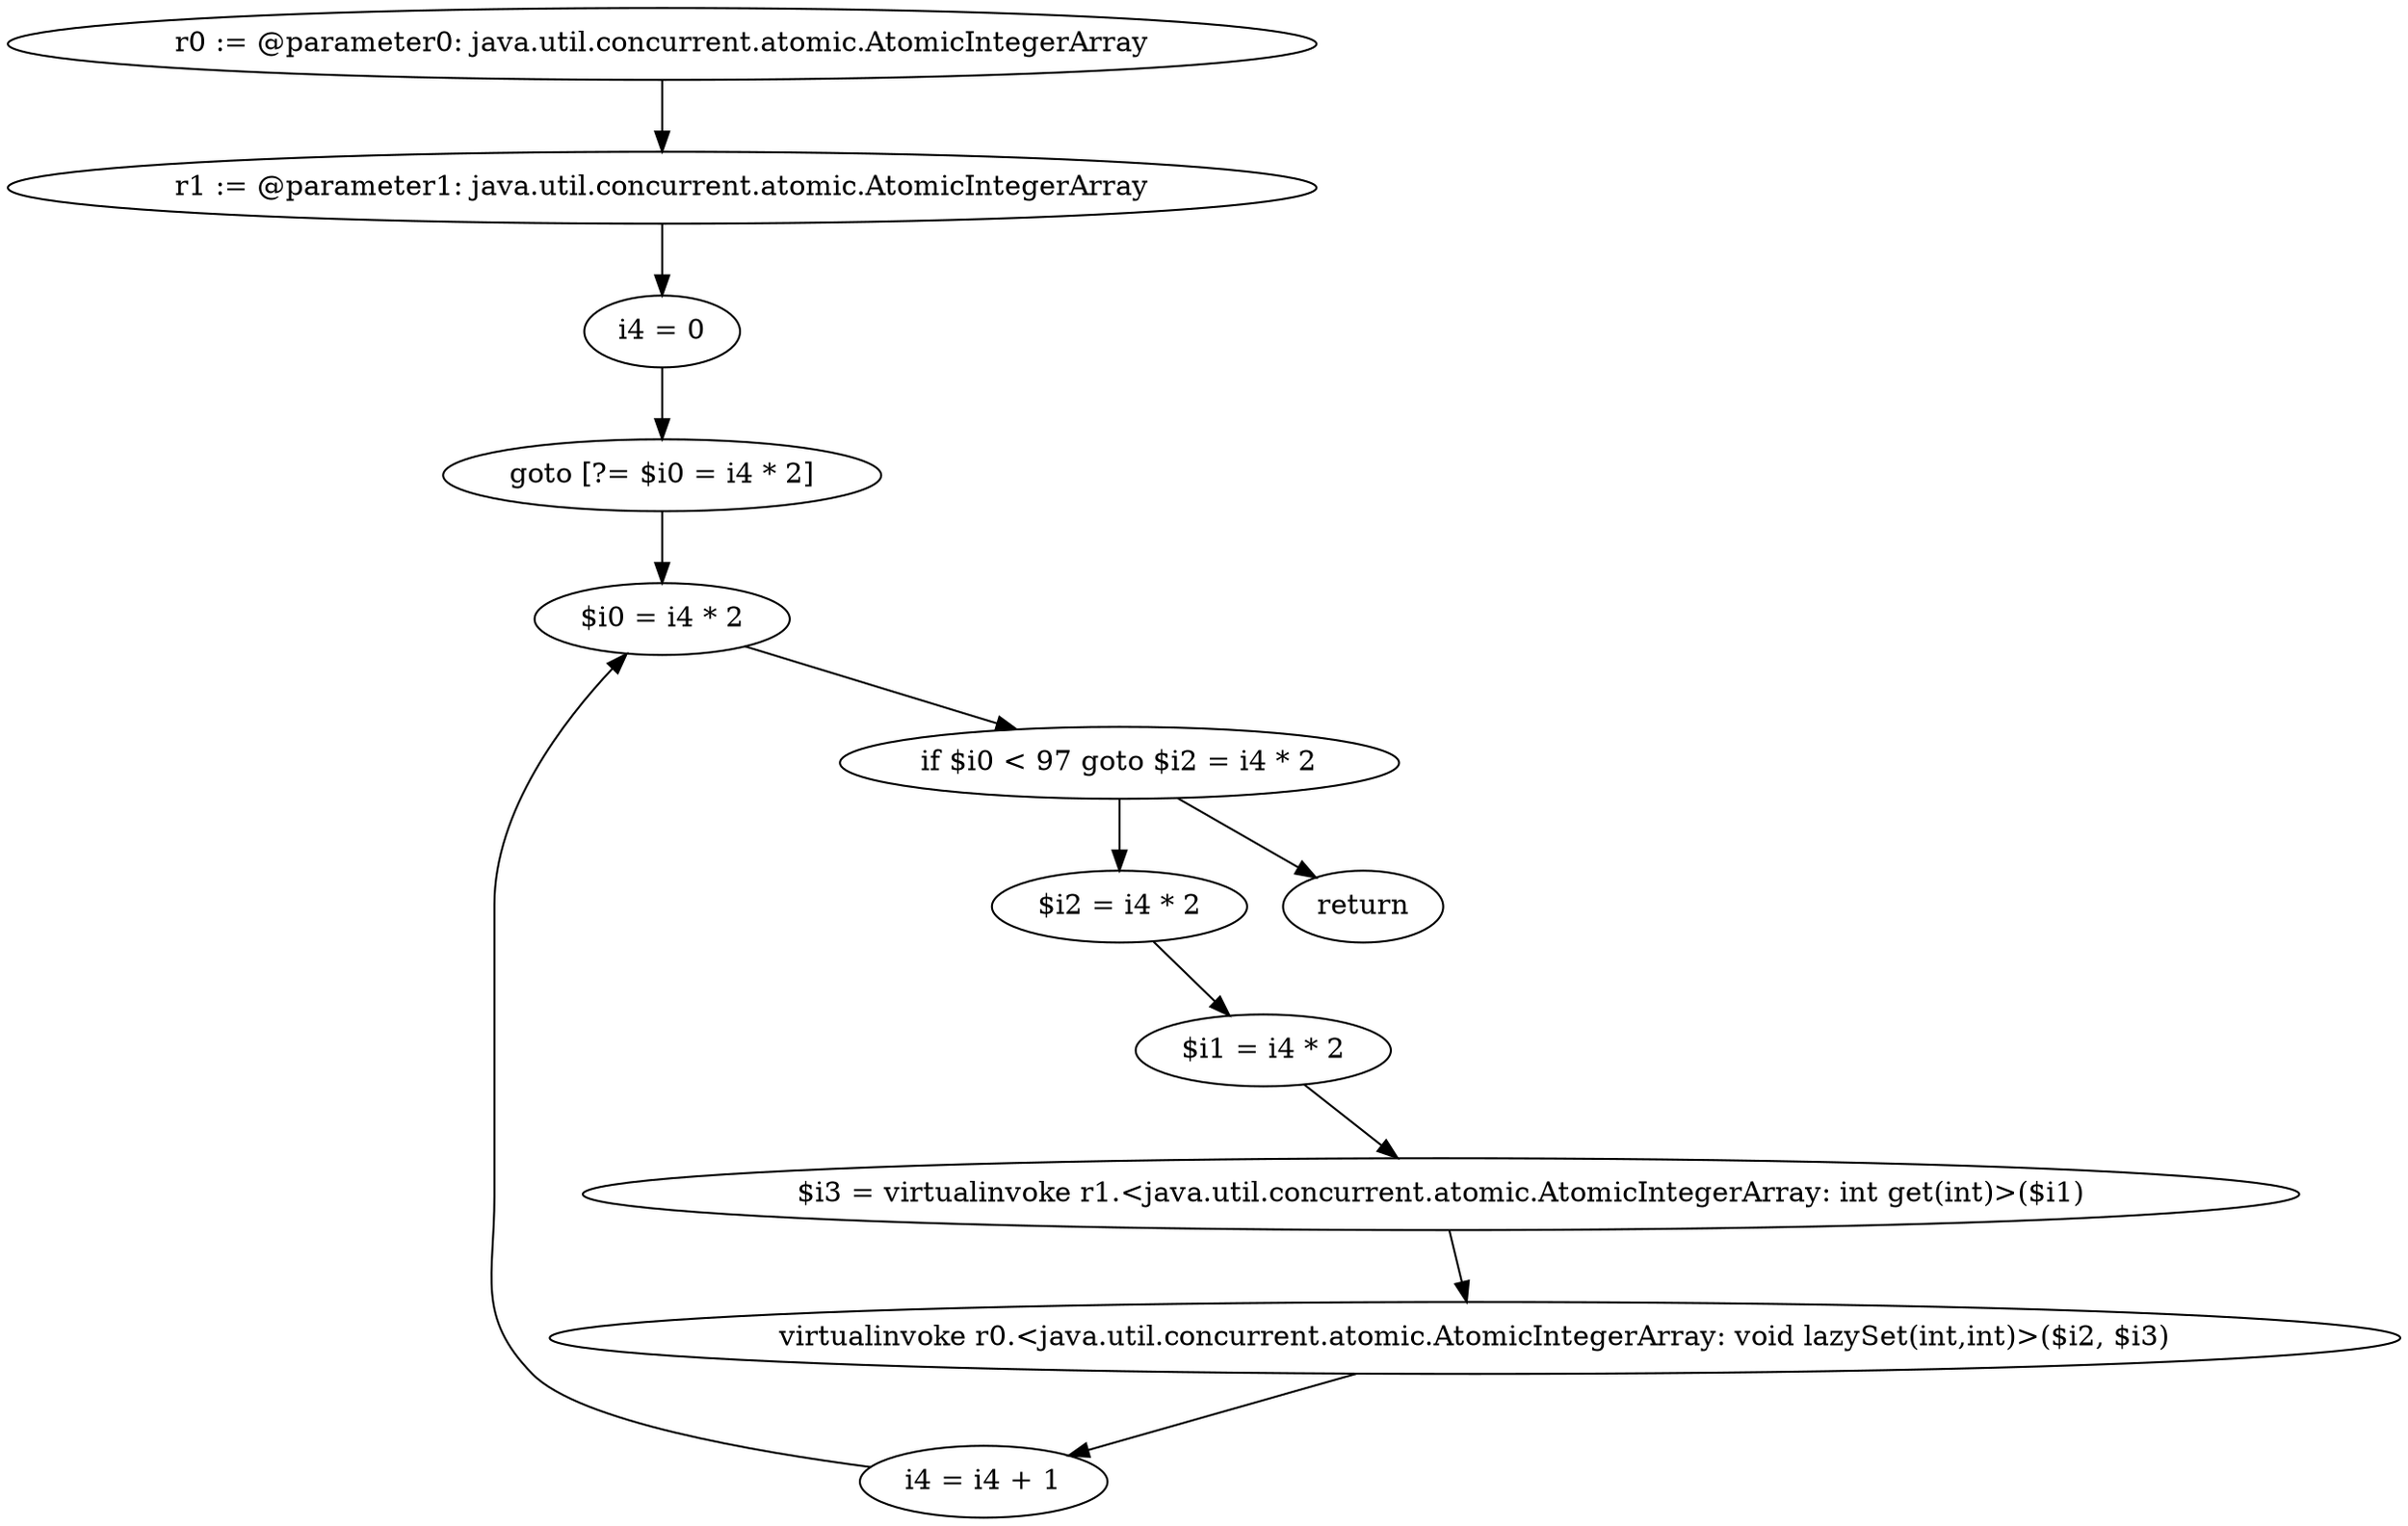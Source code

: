digraph "unitGraph" {
    "r0 := @parameter0: java.util.concurrent.atomic.AtomicIntegerArray"
    "r1 := @parameter1: java.util.concurrent.atomic.AtomicIntegerArray"
    "i4 = 0"
    "goto [?= $i0 = i4 * 2]"
    "$i2 = i4 * 2"
    "$i1 = i4 * 2"
    "$i3 = virtualinvoke r1.<java.util.concurrent.atomic.AtomicIntegerArray: int get(int)>($i1)"
    "virtualinvoke r0.<java.util.concurrent.atomic.AtomicIntegerArray: void lazySet(int,int)>($i2, $i3)"
    "i4 = i4 + 1"
    "$i0 = i4 * 2"
    "if $i0 < 97 goto $i2 = i4 * 2"
    "return"
    "r0 := @parameter0: java.util.concurrent.atomic.AtomicIntegerArray"->"r1 := @parameter1: java.util.concurrent.atomic.AtomicIntegerArray";
    "r1 := @parameter1: java.util.concurrent.atomic.AtomicIntegerArray"->"i4 = 0";
    "i4 = 0"->"goto [?= $i0 = i4 * 2]";
    "goto [?= $i0 = i4 * 2]"->"$i0 = i4 * 2";
    "$i2 = i4 * 2"->"$i1 = i4 * 2";
    "$i1 = i4 * 2"->"$i3 = virtualinvoke r1.<java.util.concurrent.atomic.AtomicIntegerArray: int get(int)>($i1)";
    "$i3 = virtualinvoke r1.<java.util.concurrent.atomic.AtomicIntegerArray: int get(int)>($i1)"->"virtualinvoke r0.<java.util.concurrent.atomic.AtomicIntegerArray: void lazySet(int,int)>($i2, $i3)";
    "virtualinvoke r0.<java.util.concurrent.atomic.AtomicIntegerArray: void lazySet(int,int)>($i2, $i3)"->"i4 = i4 + 1";
    "i4 = i4 + 1"->"$i0 = i4 * 2";
    "$i0 = i4 * 2"->"if $i0 < 97 goto $i2 = i4 * 2";
    "if $i0 < 97 goto $i2 = i4 * 2"->"return";
    "if $i0 < 97 goto $i2 = i4 * 2"->"$i2 = i4 * 2";
}
